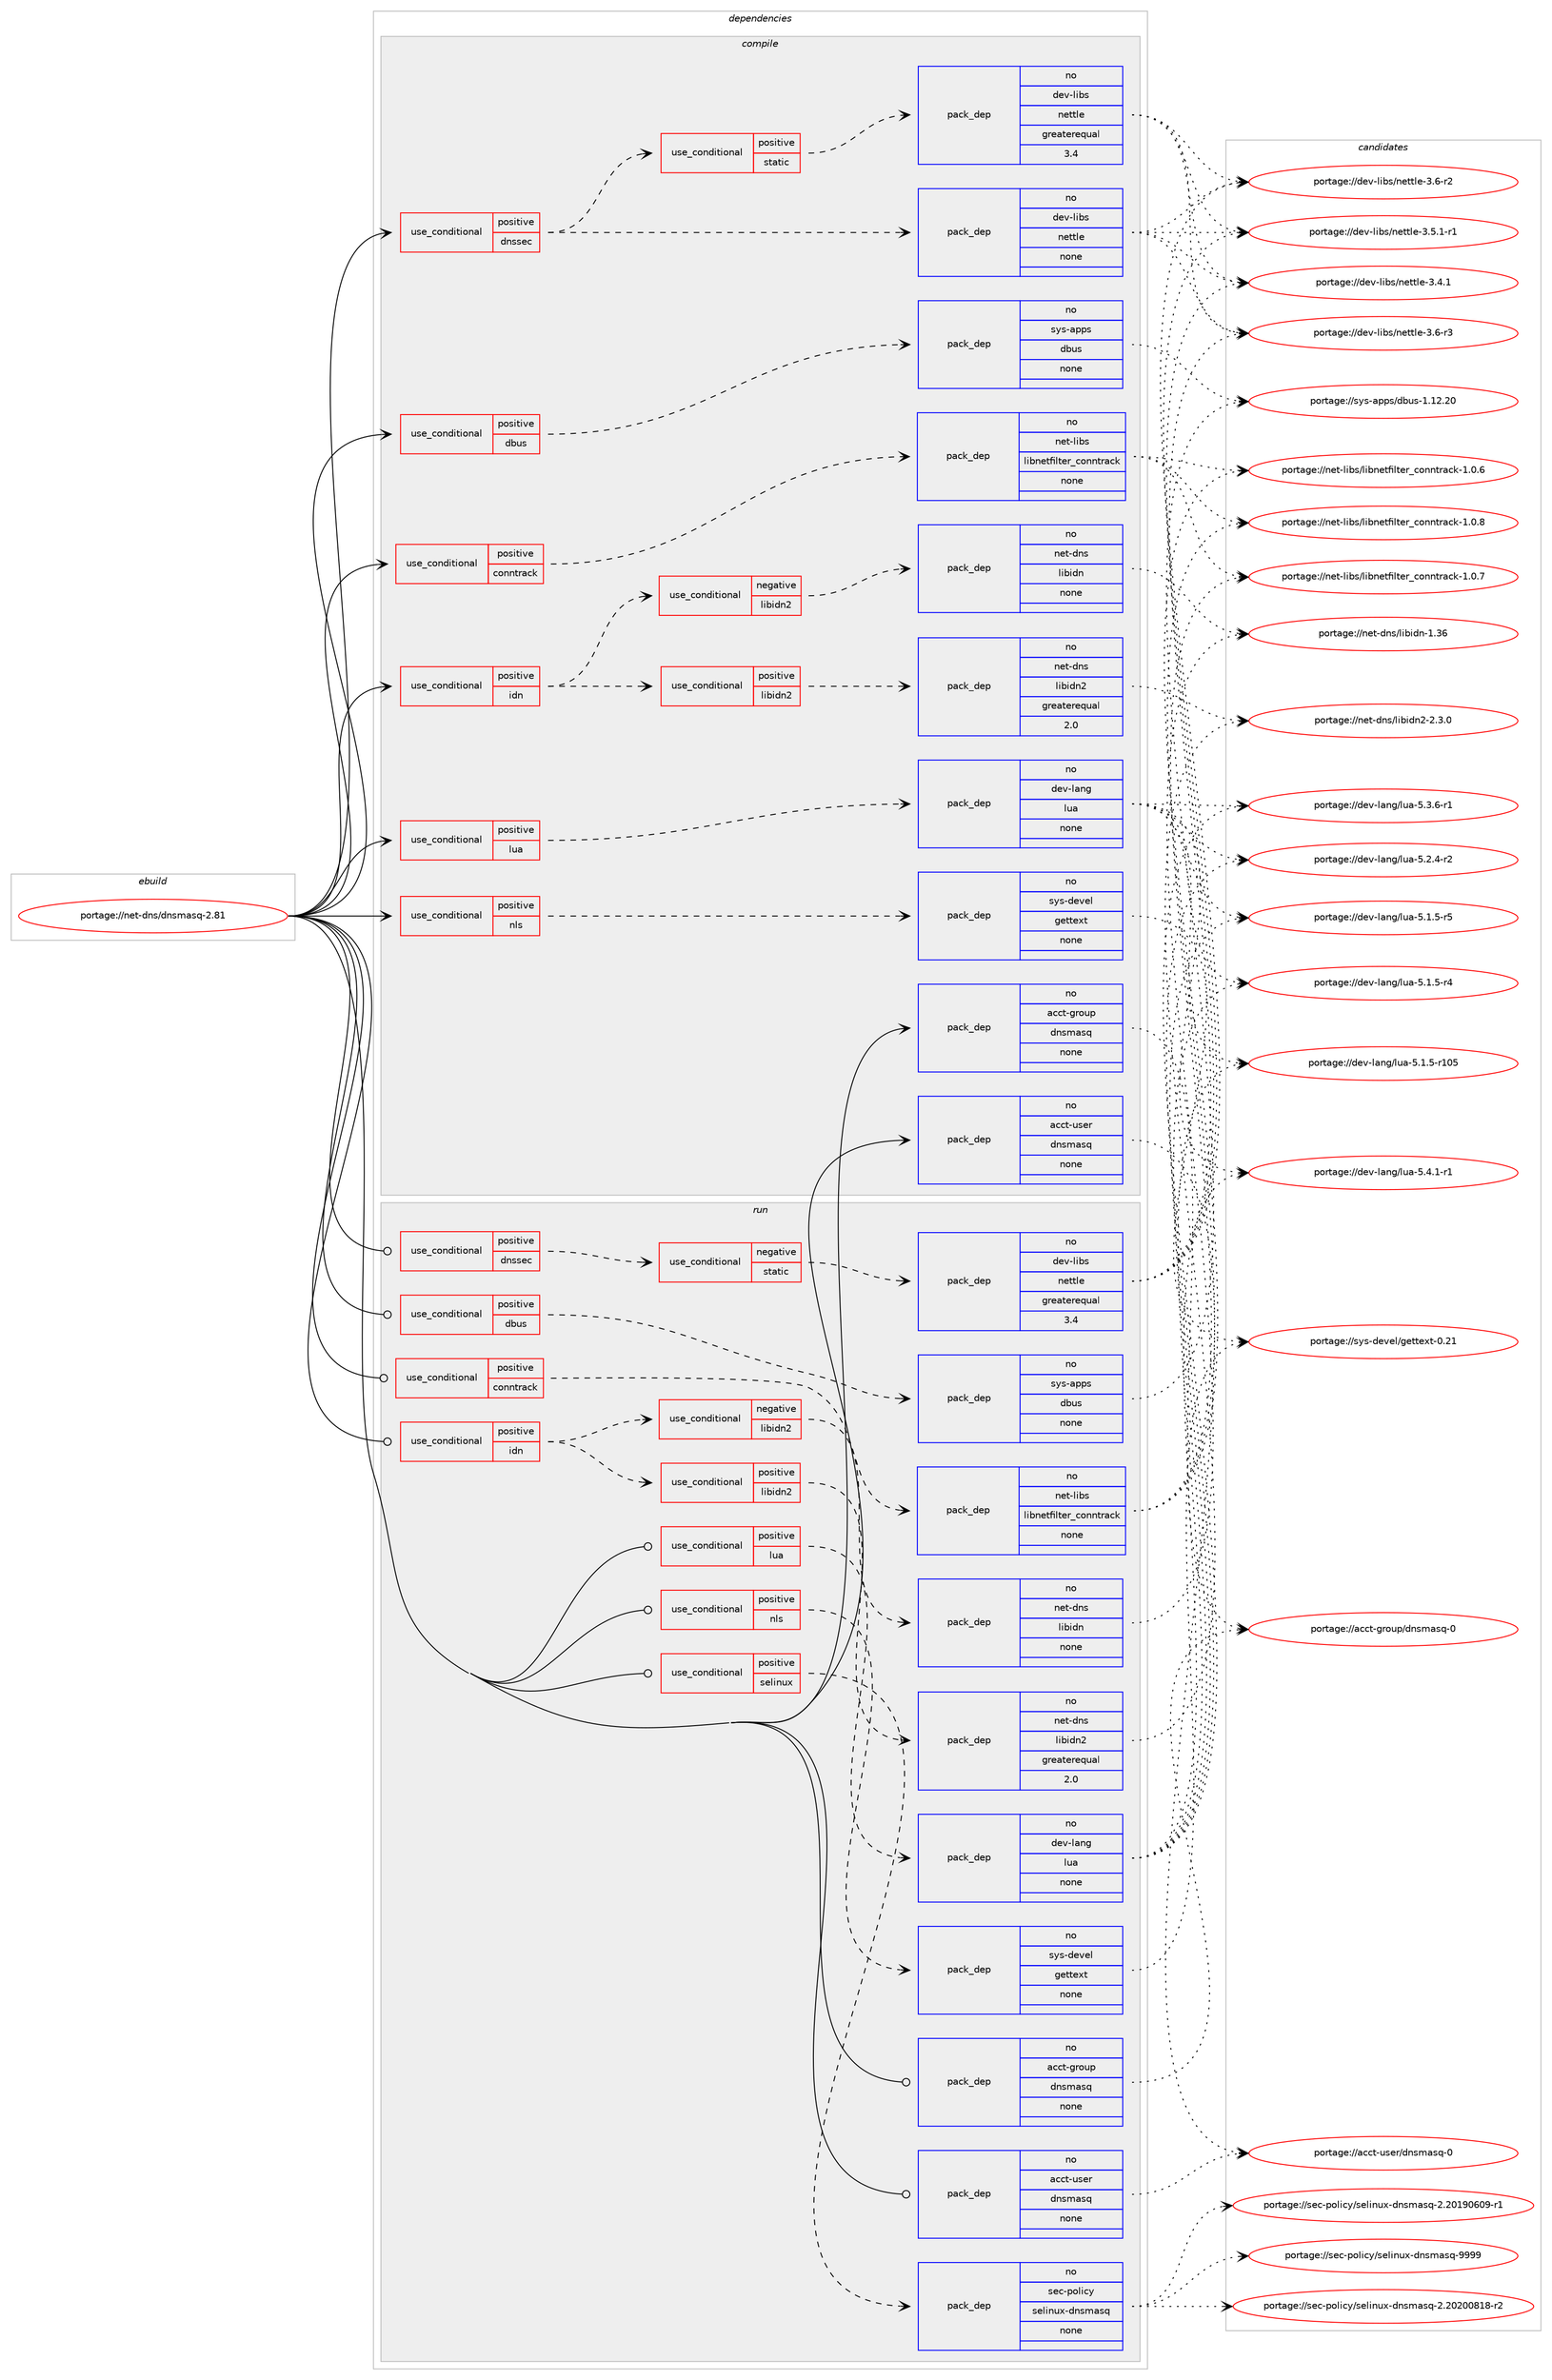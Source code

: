 digraph prolog {

# *************
# Graph options
# *************

newrank=true;
concentrate=true;
compound=true;
graph [rankdir=LR,fontname=Helvetica,fontsize=10,ranksep=1.5];#, ranksep=2.5, nodesep=0.2];
edge  [arrowhead=vee];
node  [fontname=Helvetica,fontsize=10];

# **********
# The ebuild
# **********

subgraph cluster_leftcol {
color=gray;
rank=same;
label=<<i>ebuild</i>>;
id [label="portage://net-dns/dnsmasq-2.81", color=red, width=4, href="../net-dns/dnsmasq-2.81.svg"];
}

# ****************
# The dependencies
# ****************

subgraph cluster_midcol {
color=gray;
label=<<i>dependencies</i>>;
subgraph cluster_compile {
fillcolor="#eeeeee";
style=filled;
label=<<i>compile</i>>;
subgraph cond3320 {
dependency11320 [label=<<TABLE BORDER="0" CELLBORDER="1" CELLSPACING="0" CELLPADDING="4"><TR><TD ROWSPAN="3" CELLPADDING="10">use_conditional</TD></TR><TR><TD>positive</TD></TR><TR><TD>conntrack</TD></TR></TABLE>>, shape=none, color=red];
subgraph pack7887 {
dependency11321 [label=<<TABLE BORDER="0" CELLBORDER="1" CELLSPACING="0" CELLPADDING="4" WIDTH="220"><TR><TD ROWSPAN="6" CELLPADDING="30">pack_dep</TD></TR><TR><TD WIDTH="110">no</TD></TR><TR><TD>net-libs</TD></TR><TR><TD>libnetfilter_conntrack</TD></TR><TR><TD>none</TD></TR><TR><TD></TD></TR></TABLE>>, shape=none, color=blue];
}
dependency11320:e -> dependency11321:w [weight=20,style="dashed",arrowhead="vee"];
}
id:e -> dependency11320:w [weight=20,style="solid",arrowhead="vee"];
subgraph cond3321 {
dependency11322 [label=<<TABLE BORDER="0" CELLBORDER="1" CELLSPACING="0" CELLPADDING="4"><TR><TD ROWSPAN="3" CELLPADDING="10">use_conditional</TD></TR><TR><TD>positive</TD></TR><TR><TD>dbus</TD></TR></TABLE>>, shape=none, color=red];
subgraph pack7888 {
dependency11323 [label=<<TABLE BORDER="0" CELLBORDER="1" CELLSPACING="0" CELLPADDING="4" WIDTH="220"><TR><TD ROWSPAN="6" CELLPADDING="30">pack_dep</TD></TR><TR><TD WIDTH="110">no</TD></TR><TR><TD>sys-apps</TD></TR><TR><TD>dbus</TD></TR><TR><TD>none</TD></TR><TR><TD></TD></TR></TABLE>>, shape=none, color=blue];
}
dependency11322:e -> dependency11323:w [weight=20,style="dashed",arrowhead="vee"];
}
id:e -> dependency11322:w [weight=20,style="solid",arrowhead="vee"];
subgraph cond3322 {
dependency11324 [label=<<TABLE BORDER="0" CELLBORDER="1" CELLSPACING="0" CELLPADDING="4"><TR><TD ROWSPAN="3" CELLPADDING="10">use_conditional</TD></TR><TR><TD>positive</TD></TR><TR><TD>dnssec</TD></TR></TABLE>>, shape=none, color=red];
subgraph pack7889 {
dependency11325 [label=<<TABLE BORDER="0" CELLBORDER="1" CELLSPACING="0" CELLPADDING="4" WIDTH="220"><TR><TD ROWSPAN="6" CELLPADDING="30">pack_dep</TD></TR><TR><TD WIDTH="110">no</TD></TR><TR><TD>dev-libs</TD></TR><TR><TD>nettle</TD></TR><TR><TD>none</TD></TR><TR><TD></TD></TR></TABLE>>, shape=none, color=blue];
}
dependency11324:e -> dependency11325:w [weight=20,style="dashed",arrowhead="vee"];
subgraph cond3323 {
dependency11326 [label=<<TABLE BORDER="0" CELLBORDER="1" CELLSPACING="0" CELLPADDING="4"><TR><TD ROWSPAN="3" CELLPADDING="10">use_conditional</TD></TR><TR><TD>positive</TD></TR><TR><TD>static</TD></TR></TABLE>>, shape=none, color=red];
subgraph pack7890 {
dependency11327 [label=<<TABLE BORDER="0" CELLBORDER="1" CELLSPACING="0" CELLPADDING="4" WIDTH="220"><TR><TD ROWSPAN="6" CELLPADDING="30">pack_dep</TD></TR><TR><TD WIDTH="110">no</TD></TR><TR><TD>dev-libs</TD></TR><TR><TD>nettle</TD></TR><TR><TD>greaterequal</TD></TR><TR><TD>3.4</TD></TR></TABLE>>, shape=none, color=blue];
}
dependency11326:e -> dependency11327:w [weight=20,style="dashed",arrowhead="vee"];
}
dependency11324:e -> dependency11326:w [weight=20,style="dashed",arrowhead="vee"];
}
id:e -> dependency11324:w [weight=20,style="solid",arrowhead="vee"];
subgraph cond3324 {
dependency11328 [label=<<TABLE BORDER="0" CELLBORDER="1" CELLSPACING="0" CELLPADDING="4"><TR><TD ROWSPAN="3" CELLPADDING="10">use_conditional</TD></TR><TR><TD>positive</TD></TR><TR><TD>idn</TD></TR></TABLE>>, shape=none, color=red];
subgraph cond3325 {
dependency11329 [label=<<TABLE BORDER="0" CELLBORDER="1" CELLSPACING="0" CELLPADDING="4"><TR><TD ROWSPAN="3" CELLPADDING="10">use_conditional</TD></TR><TR><TD>negative</TD></TR><TR><TD>libidn2</TD></TR></TABLE>>, shape=none, color=red];
subgraph pack7891 {
dependency11330 [label=<<TABLE BORDER="0" CELLBORDER="1" CELLSPACING="0" CELLPADDING="4" WIDTH="220"><TR><TD ROWSPAN="6" CELLPADDING="30">pack_dep</TD></TR><TR><TD WIDTH="110">no</TD></TR><TR><TD>net-dns</TD></TR><TR><TD>libidn</TD></TR><TR><TD>none</TD></TR><TR><TD></TD></TR></TABLE>>, shape=none, color=blue];
}
dependency11329:e -> dependency11330:w [weight=20,style="dashed",arrowhead="vee"];
}
dependency11328:e -> dependency11329:w [weight=20,style="dashed",arrowhead="vee"];
subgraph cond3326 {
dependency11331 [label=<<TABLE BORDER="0" CELLBORDER="1" CELLSPACING="0" CELLPADDING="4"><TR><TD ROWSPAN="3" CELLPADDING="10">use_conditional</TD></TR><TR><TD>positive</TD></TR><TR><TD>libidn2</TD></TR></TABLE>>, shape=none, color=red];
subgraph pack7892 {
dependency11332 [label=<<TABLE BORDER="0" CELLBORDER="1" CELLSPACING="0" CELLPADDING="4" WIDTH="220"><TR><TD ROWSPAN="6" CELLPADDING="30">pack_dep</TD></TR><TR><TD WIDTH="110">no</TD></TR><TR><TD>net-dns</TD></TR><TR><TD>libidn2</TD></TR><TR><TD>greaterequal</TD></TR><TR><TD>2.0</TD></TR></TABLE>>, shape=none, color=blue];
}
dependency11331:e -> dependency11332:w [weight=20,style="dashed",arrowhead="vee"];
}
dependency11328:e -> dependency11331:w [weight=20,style="dashed",arrowhead="vee"];
}
id:e -> dependency11328:w [weight=20,style="solid",arrowhead="vee"];
subgraph cond3327 {
dependency11333 [label=<<TABLE BORDER="0" CELLBORDER="1" CELLSPACING="0" CELLPADDING="4"><TR><TD ROWSPAN="3" CELLPADDING="10">use_conditional</TD></TR><TR><TD>positive</TD></TR><TR><TD>lua</TD></TR></TABLE>>, shape=none, color=red];
subgraph pack7893 {
dependency11334 [label=<<TABLE BORDER="0" CELLBORDER="1" CELLSPACING="0" CELLPADDING="4" WIDTH="220"><TR><TD ROWSPAN="6" CELLPADDING="30">pack_dep</TD></TR><TR><TD WIDTH="110">no</TD></TR><TR><TD>dev-lang</TD></TR><TR><TD>lua</TD></TR><TR><TD>none</TD></TR><TR><TD></TD></TR></TABLE>>, shape=none, color=blue];
}
dependency11333:e -> dependency11334:w [weight=20,style="dashed",arrowhead="vee"];
}
id:e -> dependency11333:w [weight=20,style="solid",arrowhead="vee"];
subgraph cond3328 {
dependency11335 [label=<<TABLE BORDER="0" CELLBORDER="1" CELLSPACING="0" CELLPADDING="4"><TR><TD ROWSPAN="3" CELLPADDING="10">use_conditional</TD></TR><TR><TD>positive</TD></TR><TR><TD>nls</TD></TR></TABLE>>, shape=none, color=red];
subgraph pack7894 {
dependency11336 [label=<<TABLE BORDER="0" CELLBORDER="1" CELLSPACING="0" CELLPADDING="4" WIDTH="220"><TR><TD ROWSPAN="6" CELLPADDING="30">pack_dep</TD></TR><TR><TD WIDTH="110">no</TD></TR><TR><TD>sys-devel</TD></TR><TR><TD>gettext</TD></TR><TR><TD>none</TD></TR><TR><TD></TD></TR></TABLE>>, shape=none, color=blue];
}
dependency11335:e -> dependency11336:w [weight=20,style="dashed",arrowhead="vee"];
}
id:e -> dependency11335:w [weight=20,style="solid",arrowhead="vee"];
subgraph pack7895 {
dependency11337 [label=<<TABLE BORDER="0" CELLBORDER="1" CELLSPACING="0" CELLPADDING="4" WIDTH="220"><TR><TD ROWSPAN="6" CELLPADDING="30">pack_dep</TD></TR><TR><TD WIDTH="110">no</TD></TR><TR><TD>acct-group</TD></TR><TR><TD>dnsmasq</TD></TR><TR><TD>none</TD></TR><TR><TD></TD></TR></TABLE>>, shape=none, color=blue];
}
id:e -> dependency11337:w [weight=20,style="solid",arrowhead="vee"];
subgraph pack7896 {
dependency11338 [label=<<TABLE BORDER="0" CELLBORDER="1" CELLSPACING="0" CELLPADDING="4" WIDTH="220"><TR><TD ROWSPAN="6" CELLPADDING="30">pack_dep</TD></TR><TR><TD WIDTH="110">no</TD></TR><TR><TD>acct-user</TD></TR><TR><TD>dnsmasq</TD></TR><TR><TD>none</TD></TR><TR><TD></TD></TR></TABLE>>, shape=none, color=blue];
}
id:e -> dependency11338:w [weight=20,style="solid",arrowhead="vee"];
}
subgraph cluster_compileandrun {
fillcolor="#eeeeee";
style=filled;
label=<<i>compile and run</i>>;
}
subgraph cluster_run {
fillcolor="#eeeeee";
style=filled;
label=<<i>run</i>>;
subgraph cond3329 {
dependency11339 [label=<<TABLE BORDER="0" CELLBORDER="1" CELLSPACING="0" CELLPADDING="4"><TR><TD ROWSPAN="3" CELLPADDING="10">use_conditional</TD></TR><TR><TD>positive</TD></TR><TR><TD>conntrack</TD></TR></TABLE>>, shape=none, color=red];
subgraph pack7897 {
dependency11340 [label=<<TABLE BORDER="0" CELLBORDER="1" CELLSPACING="0" CELLPADDING="4" WIDTH="220"><TR><TD ROWSPAN="6" CELLPADDING="30">pack_dep</TD></TR><TR><TD WIDTH="110">no</TD></TR><TR><TD>net-libs</TD></TR><TR><TD>libnetfilter_conntrack</TD></TR><TR><TD>none</TD></TR><TR><TD></TD></TR></TABLE>>, shape=none, color=blue];
}
dependency11339:e -> dependency11340:w [weight=20,style="dashed",arrowhead="vee"];
}
id:e -> dependency11339:w [weight=20,style="solid",arrowhead="odot"];
subgraph cond3330 {
dependency11341 [label=<<TABLE BORDER="0" CELLBORDER="1" CELLSPACING="0" CELLPADDING="4"><TR><TD ROWSPAN="3" CELLPADDING="10">use_conditional</TD></TR><TR><TD>positive</TD></TR><TR><TD>dbus</TD></TR></TABLE>>, shape=none, color=red];
subgraph pack7898 {
dependency11342 [label=<<TABLE BORDER="0" CELLBORDER="1" CELLSPACING="0" CELLPADDING="4" WIDTH="220"><TR><TD ROWSPAN="6" CELLPADDING="30">pack_dep</TD></TR><TR><TD WIDTH="110">no</TD></TR><TR><TD>sys-apps</TD></TR><TR><TD>dbus</TD></TR><TR><TD>none</TD></TR><TR><TD></TD></TR></TABLE>>, shape=none, color=blue];
}
dependency11341:e -> dependency11342:w [weight=20,style="dashed",arrowhead="vee"];
}
id:e -> dependency11341:w [weight=20,style="solid",arrowhead="odot"];
subgraph cond3331 {
dependency11343 [label=<<TABLE BORDER="0" CELLBORDER="1" CELLSPACING="0" CELLPADDING="4"><TR><TD ROWSPAN="3" CELLPADDING="10">use_conditional</TD></TR><TR><TD>positive</TD></TR><TR><TD>dnssec</TD></TR></TABLE>>, shape=none, color=red];
subgraph cond3332 {
dependency11344 [label=<<TABLE BORDER="0" CELLBORDER="1" CELLSPACING="0" CELLPADDING="4"><TR><TD ROWSPAN="3" CELLPADDING="10">use_conditional</TD></TR><TR><TD>negative</TD></TR><TR><TD>static</TD></TR></TABLE>>, shape=none, color=red];
subgraph pack7899 {
dependency11345 [label=<<TABLE BORDER="0" CELLBORDER="1" CELLSPACING="0" CELLPADDING="4" WIDTH="220"><TR><TD ROWSPAN="6" CELLPADDING="30">pack_dep</TD></TR><TR><TD WIDTH="110">no</TD></TR><TR><TD>dev-libs</TD></TR><TR><TD>nettle</TD></TR><TR><TD>greaterequal</TD></TR><TR><TD>3.4</TD></TR></TABLE>>, shape=none, color=blue];
}
dependency11344:e -> dependency11345:w [weight=20,style="dashed",arrowhead="vee"];
}
dependency11343:e -> dependency11344:w [weight=20,style="dashed",arrowhead="vee"];
}
id:e -> dependency11343:w [weight=20,style="solid",arrowhead="odot"];
subgraph cond3333 {
dependency11346 [label=<<TABLE BORDER="0" CELLBORDER="1" CELLSPACING="0" CELLPADDING="4"><TR><TD ROWSPAN="3" CELLPADDING="10">use_conditional</TD></TR><TR><TD>positive</TD></TR><TR><TD>idn</TD></TR></TABLE>>, shape=none, color=red];
subgraph cond3334 {
dependency11347 [label=<<TABLE BORDER="0" CELLBORDER="1" CELLSPACING="0" CELLPADDING="4"><TR><TD ROWSPAN="3" CELLPADDING="10">use_conditional</TD></TR><TR><TD>negative</TD></TR><TR><TD>libidn2</TD></TR></TABLE>>, shape=none, color=red];
subgraph pack7900 {
dependency11348 [label=<<TABLE BORDER="0" CELLBORDER="1" CELLSPACING="0" CELLPADDING="4" WIDTH="220"><TR><TD ROWSPAN="6" CELLPADDING="30">pack_dep</TD></TR><TR><TD WIDTH="110">no</TD></TR><TR><TD>net-dns</TD></TR><TR><TD>libidn</TD></TR><TR><TD>none</TD></TR><TR><TD></TD></TR></TABLE>>, shape=none, color=blue];
}
dependency11347:e -> dependency11348:w [weight=20,style="dashed",arrowhead="vee"];
}
dependency11346:e -> dependency11347:w [weight=20,style="dashed",arrowhead="vee"];
subgraph cond3335 {
dependency11349 [label=<<TABLE BORDER="0" CELLBORDER="1" CELLSPACING="0" CELLPADDING="4"><TR><TD ROWSPAN="3" CELLPADDING="10">use_conditional</TD></TR><TR><TD>positive</TD></TR><TR><TD>libidn2</TD></TR></TABLE>>, shape=none, color=red];
subgraph pack7901 {
dependency11350 [label=<<TABLE BORDER="0" CELLBORDER="1" CELLSPACING="0" CELLPADDING="4" WIDTH="220"><TR><TD ROWSPAN="6" CELLPADDING="30">pack_dep</TD></TR><TR><TD WIDTH="110">no</TD></TR><TR><TD>net-dns</TD></TR><TR><TD>libidn2</TD></TR><TR><TD>greaterequal</TD></TR><TR><TD>2.0</TD></TR></TABLE>>, shape=none, color=blue];
}
dependency11349:e -> dependency11350:w [weight=20,style="dashed",arrowhead="vee"];
}
dependency11346:e -> dependency11349:w [weight=20,style="dashed",arrowhead="vee"];
}
id:e -> dependency11346:w [weight=20,style="solid",arrowhead="odot"];
subgraph cond3336 {
dependency11351 [label=<<TABLE BORDER="0" CELLBORDER="1" CELLSPACING="0" CELLPADDING="4"><TR><TD ROWSPAN="3" CELLPADDING="10">use_conditional</TD></TR><TR><TD>positive</TD></TR><TR><TD>lua</TD></TR></TABLE>>, shape=none, color=red];
subgraph pack7902 {
dependency11352 [label=<<TABLE BORDER="0" CELLBORDER="1" CELLSPACING="0" CELLPADDING="4" WIDTH="220"><TR><TD ROWSPAN="6" CELLPADDING="30">pack_dep</TD></TR><TR><TD WIDTH="110">no</TD></TR><TR><TD>dev-lang</TD></TR><TR><TD>lua</TD></TR><TR><TD>none</TD></TR><TR><TD></TD></TR></TABLE>>, shape=none, color=blue];
}
dependency11351:e -> dependency11352:w [weight=20,style="dashed",arrowhead="vee"];
}
id:e -> dependency11351:w [weight=20,style="solid",arrowhead="odot"];
subgraph cond3337 {
dependency11353 [label=<<TABLE BORDER="0" CELLBORDER="1" CELLSPACING="0" CELLPADDING="4"><TR><TD ROWSPAN="3" CELLPADDING="10">use_conditional</TD></TR><TR><TD>positive</TD></TR><TR><TD>nls</TD></TR></TABLE>>, shape=none, color=red];
subgraph pack7903 {
dependency11354 [label=<<TABLE BORDER="0" CELLBORDER="1" CELLSPACING="0" CELLPADDING="4" WIDTH="220"><TR><TD ROWSPAN="6" CELLPADDING="30">pack_dep</TD></TR><TR><TD WIDTH="110">no</TD></TR><TR><TD>sys-devel</TD></TR><TR><TD>gettext</TD></TR><TR><TD>none</TD></TR><TR><TD></TD></TR></TABLE>>, shape=none, color=blue];
}
dependency11353:e -> dependency11354:w [weight=20,style="dashed",arrowhead="vee"];
}
id:e -> dependency11353:w [weight=20,style="solid",arrowhead="odot"];
subgraph cond3338 {
dependency11355 [label=<<TABLE BORDER="0" CELLBORDER="1" CELLSPACING="0" CELLPADDING="4"><TR><TD ROWSPAN="3" CELLPADDING="10">use_conditional</TD></TR><TR><TD>positive</TD></TR><TR><TD>selinux</TD></TR></TABLE>>, shape=none, color=red];
subgraph pack7904 {
dependency11356 [label=<<TABLE BORDER="0" CELLBORDER="1" CELLSPACING="0" CELLPADDING="4" WIDTH="220"><TR><TD ROWSPAN="6" CELLPADDING="30">pack_dep</TD></TR><TR><TD WIDTH="110">no</TD></TR><TR><TD>sec-policy</TD></TR><TR><TD>selinux-dnsmasq</TD></TR><TR><TD>none</TD></TR><TR><TD></TD></TR></TABLE>>, shape=none, color=blue];
}
dependency11355:e -> dependency11356:w [weight=20,style="dashed",arrowhead="vee"];
}
id:e -> dependency11355:w [weight=20,style="solid",arrowhead="odot"];
subgraph pack7905 {
dependency11357 [label=<<TABLE BORDER="0" CELLBORDER="1" CELLSPACING="0" CELLPADDING="4" WIDTH="220"><TR><TD ROWSPAN="6" CELLPADDING="30">pack_dep</TD></TR><TR><TD WIDTH="110">no</TD></TR><TR><TD>acct-group</TD></TR><TR><TD>dnsmasq</TD></TR><TR><TD>none</TD></TR><TR><TD></TD></TR></TABLE>>, shape=none, color=blue];
}
id:e -> dependency11357:w [weight=20,style="solid",arrowhead="odot"];
subgraph pack7906 {
dependency11358 [label=<<TABLE BORDER="0" CELLBORDER="1" CELLSPACING="0" CELLPADDING="4" WIDTH="220"><TR><TD ROWSPAN="6" CELLPADDING="30">pack_dep</TD></TR><TR><TD WIDTH="110">no</TD></TR><TR><TD>acct-user</TD></TR><TR><TD>dnsmasq</TD></TR><TR><TD>none</TD></TR><TR><TD></TD></TR></TABLE>>, shape=none, color=blue];
}
id:e -> dependency11358:w [weight=20,style="solid",arrowhead="odot"];
}
}

# **************
# The candidates
# **************

subgraph cluster_choices {
rank=same;
color=gray;
label=<<i>candidates</i>>;

subgraph choice7887 {
color=black;
nodesep=1;
choice1101011164510810598115471081059811010111610210510811610111495991111101101161149799107454946484656 [label="portage://net-libs/libnetfilter_conntrack-1.0.8", color=red, width=4,href="../net-libs/libnetfilter_conntrack-1.0.8.svg"];
choice1101011164510810598115471081059811010111610210510811610111495991111101101161149799107454946484655 [label="portage://net-libs/libnetfilter_conntrack-1.0.7", color=red, width=4,href="../net-libs/libnetfilter_conntrack-1.0.7.svg"];
choice1101011164510810598115471081059811010111610210510811610111495991111101101161149799107454946484654 [label="portage://net-libs/libnetfilter_conntrack-1.0.6", color=red, width=4,href="../net-libs/libnetfilter_conntrack-1.0.6.svg"];
dependency11321:e -> choice1101011164510810598115471081059811010111610210510811610111495991111101101161149799107454946484656:w [style=dotted,weight="100"];
dependency11321:e -> choice1101011164510810598115471081059811010111610210510811610111495991111101101161149799107454946484655:w [style=dotted,weight="100"];
dependency11321:e -> choice1101011164510810598115471081059811010111610210510811610111495991111101101161149799107454946484654:w [style=dotted,weight="100"];
}
subgraph choice7888 {
color=black;
nodesep=1;
choice115121115459711211211547100981171154549464950465048 [label="portage://sys-apps/dbus-1.12.20", color=red, width=4,href="../sys-apps/dbus-1.12.20.svg"];
dependency11323:e -> choice115121115459711211211547100981171154549464950465048:w [style=dotted,weight="100"];
}
subgraph choice7889 {
color=black;
nodesep=1;
choice100101118451081059811547110101116116108101455146544511451 [label="portage://dev-libs/nettle-3.6-r3", color=red, width=4,href="../dev-libs/nettle-3.6-r3.svg"];
choice100101118451081059811547110101116116108101455146544511450 [label="portage://dev-libs/nettle-3.6-r2", color=red, width=4,href="../dev-libs/nettle-3.6-r2.svg"];
choice1001011184510810598115471101011161161081014551465346494511449 [label="portage://dev-libs/nettle-3.5.1-r1", color=red, width=4,href="../dev-libs/nettle-3.5.1-r1.svg"];
choice100101118451081059811547110101116116108101455146524649 [label="portage://dev-libs/nettle-3.4.1", color=red, width=4,href="../dev-libs/nettle-3.4.1.svg"];
dependency11325:e -> choice100101118451081059811547110101116116108101455146544511451:w [style=dotted,weight="100"];
dependency11325:e -> choice100101118451081059811547110101116116108101455146544511450:w [style=dotted,weight="100"];
dependency11325:e -> choice1001011184510810598115471101011161161081014551465346494511449:w [style=dotted,weight="100"];
dependency11325:e -> choice100101118451081059811547110101116116108101455146524649:w [style=dotted,weight="100"];
}
subgraph choice7890 {
color=black;
nodesep=1;
choice100101118451081059811547110101116116108101455146544511451 [label="portage://dev-libs/nettle-3.6-r3", color=red, width=4,href="../dev-libs/nettle-3.6-r3.svg"];
choice100101118451081059811547110101116116108101455146544511450 [label="portage://dev-libs/nettle-3.6-r2", color=red, width=4,href="../dev-libs/nettle-3.6-r2.svg"];
choice1001011184510810598115471101011161161081014551465346494511449 [label="portage://dev-libs/nettle-3.5.1-r1", color=red, width=4,href="../dev-libs/nettle-3.5.1-r1.svg"];
choice100101118451081059811547110101116116108101455146524649 [label="portage://dev-libs/nettle-3.4.1", color=red, width=4,href="../dev-libs/nettle-3.4.1.svg"];
dependency11327:e -> choice100101118451081059811547110101116116108101455146544511451:w [style=dotted,weight="100"];
dependency11327:e -> choice100101118451081059811547110101116116108101455146544511450:w [style=dotted,weight="100"];
dependency11327:e -> choice1001011184510810598115471101011161161081014551465346494511449:w [style=dotted,weight="100"];
dependency11327:e -> choice100101118451081059811547110101116116108101455146524649:w [style=dotted,weight="100"];
}
subgraph choice7891 {
color=black;
nodesep=1;
choice1101011164510011011547108105981051001104549465154 [label="portage://net-dns/libidn-1.36", color=red, width=4,href="../net-dns/libidn-1.36.svg"];
dependency11330:e -> choice1101011164510011011547108105981051001104549465154:w [style=dotted,weight="100"];
}
subgraph choice7892 {
color=black;
nodesep=1;
choice11010111645100110115471081059810510011050455046514648 [label="portage://net-dns/libidn2-2.3.0", color=red, width=4,href="../net-dns/libidn2-2.3.0.svg"];
dependency11332:e -> choice11010111645100110115471081059810510011050455046514648:w [style=dotted,weight="100"];
}
subgraph choice7893 {
color=black;
nodesep=1;
choice100101118451089711010347108117974553465246494511449 [label="portage://dev-lang/lua-5.4.1-r1", color=red, width=4,href="../dev-lang/lua-5.4.1-r1.svg"];
choice100101118451089711010347108117974553465146544511449 [label="portage://dev-lang/lua-5.3.6-r1", color=red, width=4,href="../dev-lang/lua-5.3.6-r1.svg"];
choice100101118451089711010347108117974553465046524511450 [label="portage://dev-lang/lua-5.2.4-r2", color=red, width=4,href="../dev-lang/lua-5.2.4-r2.svg"];
choice100101118451089711010347108117974553464946534511453 [label="portage://dev-lang/lua-5.1.5-r5", color=red, width=4,href="../dev-lang/lua-5.1.5-r5.svg"];
choice100101118451089711010347108117974553464946534511452 [label="portage://dev-lang/lua-5.1.5-r4", color=red, width=4,href="../dev-lang/lua-5.1.5-r4.svg"];
choice1001011184510897110103471081179745534649465345114494853 [label="portage://dev-lang/lua-5.1.5-r105", color=red, width=4,href="../dev-lang/lua-5.1.5-r105.svg"];
dependency11334:e -> choice100101118451089711010347108117974553465246494511449:w [style=dotted,weight="100"];
dependency11334:e -> choice100101118451089711010347108117974553465146544511449:w [style=dotted,weight="100"];
dependency11334:e -> choice100101118451089711010347108117974553465046524511450:w [style=dotted,weight="100"];
dependency11334:e -> choice100101118451089711010347108117974553464946534511453:w [style=dotted,weight="100"];
dependency11334:e -> choice100101118451089711010347108117974553464946534511452:w [style=dotted,weight="100"];
dependency11334:e -> choice1001011184510897110103471081179745534649465345114494853:w [style=dotted,weight="100"];
}
subgraph choice7894 {
color=black;
nodesep=1;
choice11512111545100101118101108471031011161161011201164548465049 [label="portage://sys-devel/gettext-0.21", color=red, width=4,href="../sys-devel/gettext-0.21.svg"];
dependency11336:e -> choice11512111545100101118101108471031011161161011201164548465049:w [style=dotted,weight="100"];
}
subgraph choice7895 {
color=black;
nodesep=1;
choice9799991164510311411111711247100110115109971151134548 [label="portage://acct-group/dnsmasq-0", color=red, width=4,href="../acct-group/dnsmasq-0.svg"];
dependency11337:e -> choice9799991164510311411111711247100110115109971151134548:w [style=dotted,weight="100"];
}
subgraph choice7896 {
color=black;
nodesep=1;
choice9799991164511711510111447100110115109971151134548 [label="portage://acct-user/dnsmasq-0", color=red, width=4,href="../acct-user/dnsmasq-0.svg"];
dependency11338:e -> choice9799991164511711510111447100110115109971151134548:w [style=dotted,weight="100"];
}
subgraph choice7897 {
color=black;
nodesep=1;
choice1101011164510810598115471081059811010111610210510811610111495991111101101161149799107454946484656 [label="portage://net-libs/libnetfilter_conntrack-1.0.8", color=red, width=4,href="../net-libs/libnetfilter_conntrack-1.0.8.svg"];
choice1101011164510810598115471081059811010111610210510811610111495991111101101161149799107454946484655 [label="portage://net-libs/libnetfilter_conntrack-1.0.7", color=red, width=4,href="../net-libs/libnetfilter_conntrack-1.0.7.svg"];
choice1101011164510810598115471081059811010111610210510811610111495991111101101161149799107454946484654 [label="portage://net-libs/libnetfilter_conntrack-1.0.6", color=red, width=4,href="../net-libs/libnetfilter_conntrack-1.0.6.svg"];
dependency11340:e -> choice1101011164510810598115471081059811010111610210510811610111495991111101101161149799107454946484656:w [style=dotted,weight="100"];
dependency11340:e -> choice1101011164510810598115471081059811010111610210510811610111495991111101101161149799107454946484655:w [style=dotted,weight="100"];
dependency11340:e -> choice1101011164510810598115471081059811010111610210510811610111495991111101101161149799107454946484654:w [style=dotted,weight="100"];
}
subgraph choice7898 {
color=black;
nodesep=1;
choice115121115459711211211547100981171154549464950465048 [label="portage://sys-apps/dbus-1.12.20", color=red, width=4,href="../sys-apps/dbus-1.12.20.svg"];
dependency11342:e -> choice115121115459711211211547100981171154549464950465048:w [style=dotted,weight="100"];
}
subgraph choice7899 {
color=black;
nodesep=1;
choice100101118451081059811547110101116116108101455146544511451 [label="portage://dev-libs/nettle-3.6-r3", color=red, width=4,href="../dev-libs/nettle-3.6-r3.svg"];
choice100101118451081059811547110101116116108101455146544511450 [label="portage://dev-libs/nettle-3.6-r2", color=red, width=4,href="../dev-libs/nettle-3.6-r2.svg"];
choice1001011184510810598115471101011161161081014551465346494511449 [label="portage://dev-libs/nettle-3.5.1-r1", color=red, width=4,href="../dev-libs/nettle-3.5.1-r1.svg"];
choice100101118451081059811547110101116116108101455146524649 [label="portage://dev-libs/nettle-3.4.1", color=red, width=4,href="../dev-libs/nettle-3.4.1.svg"];
dependency11345:e -> choice100101118451081059811547110101116116108101455146544511451:w [style=dotted,weight="100"];
dependency11345:e -> choice100101118451081059811547110101116116108101455146544511450:w [style=dotted,weight="100"];
dependency11345:e -> choice1001011184510810598115471101011161161081014551465346494511449:w [style=dotted,weight="100"];
dependency11345:e -> choice100101118451081059811547110101116116108101455146524649:w [style=dotted,weight="100"];
}
subgraph choice7900 {
color=black;
nodesep=1;
choice1101011164510011011547108105981051001104549465154 [label="portage://net-dns/libidn-1.36", color=red, width=4,href="../net-dns/libidn-1.36.svg"];
dependency11348:e -> choice1101011164510011011547108105981051001104549465154:w [style=dotted,weight="100"];
}
subgraph choice7901 {
color=black;
nodesep=1;
choice11010111645100110115471081059810510011050455046514648 [label="portage://net-dns/libidn2-2.3.0", color=red, width=4,href="../net-dns/libidn2-2.3.0.svg"];
dependency11350:e -> choice11010111645100110115471081059810510011050455046514648:w [style=dotted,weight="100"];
}
subgraph choice7902 {
color=black;
nodesep=1;
choice100101118451089711010347108117974553465246494511449 [label="portage://dev-lang/lua-5.4.1-r1", color=red, width=4,href="../dev-lang/lua-5.4.1-r1.svg"];
choice100101118451089711010347108117974553465146544511449 [label="portage://dev-lang/lua-5.3.6-r1", color=red, width=4,href="../dev-lang/lua-5.3.6-r1.svg"];
choice100101118451089711010347108117974553465046524511450 [label="portage://dev-lang/lua-5.2.4-r2", color=red, width=4,href="../dev-lang/lua-5.2.4-r2.svg"];
choice100101118451089711010347108117974553464946534511453 [label="portage://dev-lang/lua-5.1.5-r5", color=red, width=4,href="../dev-lang/lua-5.1.5-r5.svg"];
choice100101118451089711010347108117974553464946534511452 [label="portage://dev-lang/lua-5.1.5-r4", color=red, width=4,href="../dev-lang/lua-5.1.5-r4.svg"];
choice1001011184510897110103471081179745534649465345114494853 [label="portage://dev-lang/lua-5.1.5-r105", color=red, width=4,href="../dev-lang/lua-5.1.5-r105.svg"];
dependency11352:e -> choice100101118451089711010347108117974553465246494511449:w [style=dotted,weight="100"];
dependency11352:e -> choice100101118451089711010347108117974553465146544511449:w [style=dotted,weight="100"];
dependency11352:e -> choice100101118451089711010347108117974553465046524511450:w [style=dotted,weight="100"];
dependency11352:e -> choice100101118451089711010347108117974553464946534511453:w [style=dotted,weight="100"];
dependency11352:e -> choice100101118451089711010347108117974553464946534511452:w [style=dotted,weight="100"];
dependency11352:e -> choice1001011184510897110103471081179745534649465345114494853:w [style=dotted,weight="100"];
}
subgraph choice7903 {
color=black;
nodesep=1;
choice11512111545100101118101108471031011161161011201164548465049 [label="portage://sys-devel/gettext-0.21", color=red, width=4,href="../sys-devel/gettext-0.21.svg"];
dependency11354:e -> choice11512111545100101118101108471031011161161011201164548465049:w [style=dotted,weight="100"];
}
subgraph choice7904 {
color=black;
nodesep=1;
choice1151019945112111108105991214711510110810511011712045100110115109971151134557575757 [label="portage://sec-policy/selinux-dnsmasq-9999", color=red, width=4,href="../sec-policy/selinux-dnsmasq-9999.svg"];
choice11510199451121111081059912147115101108105110117120451001101151099711511345504650485048485649564511450 [label="portage://sec-policy/selinux-dnsmasq-2.20200818-r2", color=red, width=4,href="../sec-policy/selinux-dnsmasq-2.20200818-r2.svg"];
choice11510199451121111081059912147115101108105110117120451001101151099711511345504650484957485448574511449 [label="portage://sec-policy/selinux-dnsmasq-2.20190609-r1", color=red, width=4,href="../sec-policy/selinux-dnsmasq-2.20190609-r1.svg"];
dependency11356:e -> choice1151019945112111108105991214711510110810511011712045100110115109971151134557575757:w [style=dotted,weight="100"];
dependency11356:e -> choice11510199451121111081059912147115101108105110117120451001101151099711511345504650485048485649564511450:w [style=dotted,weight="100"];
dependency11356:e -> choice11510199451121111081059912147115101108105110117120451001101151099711511345504650484957485448574511449:w [style=dotted,weight="100"];
}
subgraph choice7905 {
color=black;
nodesep=1;
choice9799991164510311411111711247100110115109971151134548 [label="portage://acct-group/dnsmasq-0", color=red, width=4,href="../acct-group/dnsmasq-0.svg"];
dependency11357:e -> choice9799991164510311411111711247100110115109971151134548:w [style=dotted,weight="100"];
}
subgraph choice7906 {
color=black;
nodesep=1;
choice9799991164511711510111447100110115109971151134548 [label="portage://acct-user/dnsmasq-0", color=red, width=4,href="../acct-user/dnsmasq-0.svg"];
dependency11358:e -> choice9799991164511711510111447100110115109971151134548:w [style=dotted,weight="100"];
}
}

}
